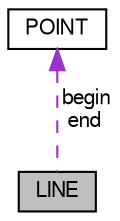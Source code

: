 digraph "LINE"
{
  bgcolor="transparent";
  edge [fontname="FreeSans",fontsize="10",labelfontname="FreeSans",labelfontsize="10"];
  node [fontname="FreeSans",fontsize="10",shape=record];
  Node1 [label="LINE",height=0.2,width=0.4,color="black", fillcolor="grey75", style="filled" fontcolor="black"];
  Node2 -> Node1 [dir="back",color="darkorchid3",fontsize="10",style="dashed",label=" begin\nend" ,fontname="FreeSans"];
  Node2 [label="POINT",height=0.2,width=0.4,color="black",URL="$struct_p_o_i_n_t.html"];
}
